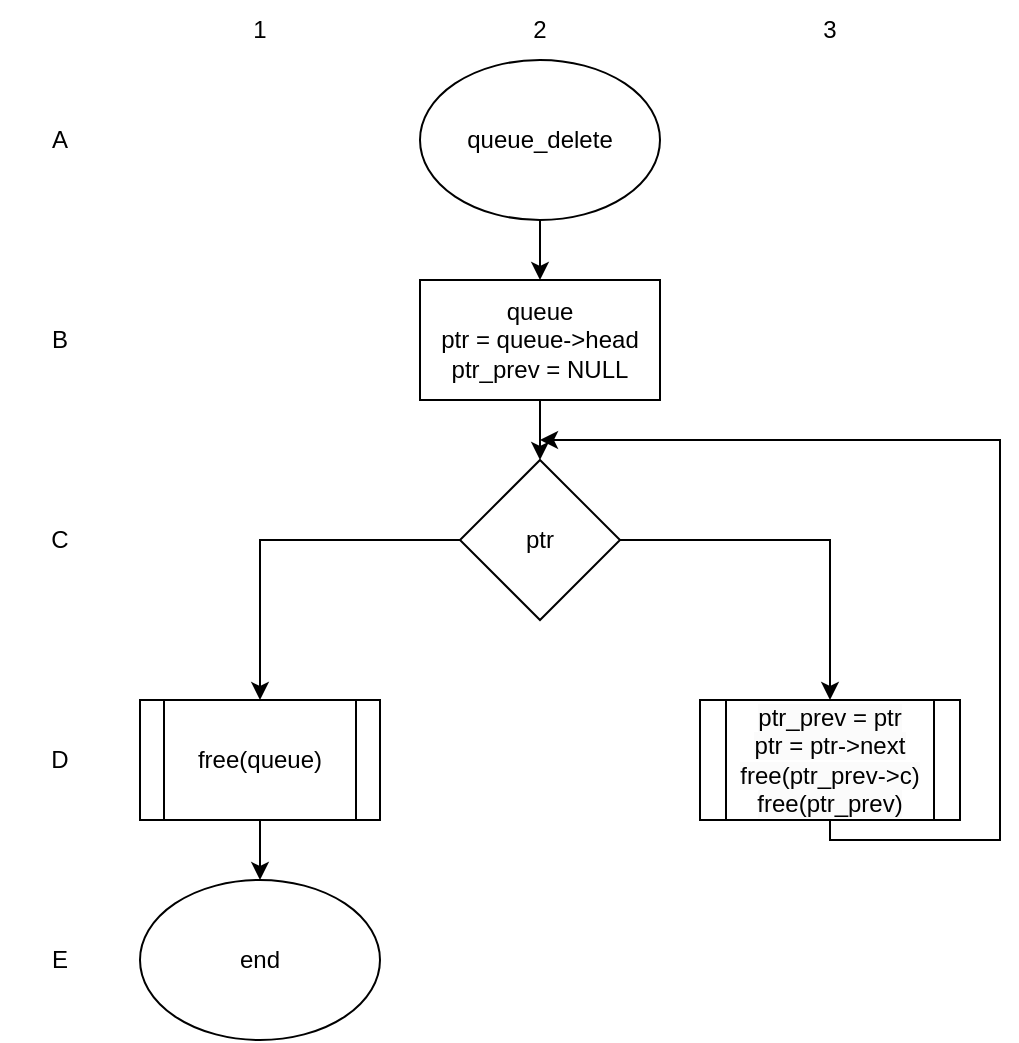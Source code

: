 <mxfile version="22.1.11" type="device">
  <diagram name="Страница — 1" id="7LA30Mwv-1S3dVB_U_Qv">
    <mxGraphModel dx="1692" dy="883" grid="1" gridSize="10" guides="1" tooltips="1" connect="1" arrows="1" fold="1" page="1" pageScale="1" pageWidth="827" pageHeight="1169" math="0" shadow="0">
      <root>
        <mxCell id="0" />
        <mxCell id="1" parent="0" />
        <mxCell id="I2OWTxizsbqe0-VU5tQA-10" style="edgeStyle=orthogonalEdgeStyle;rounded=0;orthogonalLoop=1;jettySize=auto;html=1;entryX=0.5;entryY=0;entryDx=0;entryDy=0;" edge="1" parent="1" source="I2OWTxizsbqe0-VU5tQA-1" target="I2OWTxizsbqe0-VU5tQA-2">
          <mxGeometry relative="1" as="geometry" />
        </mxCell>
        <mxCell id="I2OWTxizsbqe0-VU5tQA-1" value="queue_delete" style="ellipse;whiteSpace=wrap;html=1;" vertex="1" parent="1">
          <mxGeometry x="340" y="40" width="120" height="80" as="geometry" />
        </mxCell>
        <mxCell id="I2OWTxizsbqe0-VU5tQA-9" style="edgeStyle=orthogonalEdgeStyle;rounded=0;orthogonalLoop=1;jettySize=auto;html=1;entryX=0.5;entryY=0;entryDx=0;entryDy=0;" edge="1" parent="1" source="I2OWTxizsbqe0-VU5tQA-2" target="I2OWTxizsbqe0-VU5tQA-3">
          <mxGeometry relative="1" as="geometry" />
        </mxCell>
        <mxCell id="I2OWTxizsbqe0-VU5tQA-2" value="queue&lt;br&gt;ptr = queue-&amp;gt;head&lt;br&gt;ptr_prev = NULL" style="rounded=0;whiteSpace=wrap;html=1;" vertex="1" parent="1">
          <mxGeometry x="340" y="150" width="120" height="60" as="geometry" />
        </mxCell>
        <mxCell id="I2OWTxizsbqe0-VU5tQA-7" style="edgeStyle=orthogonalEdgeStyle;rounded=0;orthogonalLoop=1;jettySize=auto;html=1;entryX=0.5;entryY=0;entryDx=0;entryDy=0;" edge="1" parent="1" source="I2OWTxizsbqe0-VU5tQA-3" target="I2OWTxizsbqe0-VU5tQA-6">
          <mxGeometry relative="1" as="geometry" />
        </mxCell>
        <mxCell id="I2OWTxizsbqe0-VU5tQA-13" style="edgeStyle=orthogonalEdgeStyle;rounded=0;orthogonalLoop=1;jettySize=auto;html=1;" edge="1" parent="1" source="I2OWTxizsbqe0-VU5tQA-3" target="I2OWTxizsbqe0-VU5tQA-12">
          <mxGeometry relative="1" as="geometry" />
        </mxCell>
        <mxCell id="I2OWTxizsbqe0-VU5tQA-3" value="ptr" style="rhombus;whiteSpace=wrap;html=1;" vertex="1" parent="1">
          <mxGeometry x="360" y="240" width="80" height="80" as="geometry" />
        </mxCell>
        <mxCell id="I2OWTxizsbqe0-VU5tQA-18" style="edgeStyle=orthogonalEdgeStyle;rounded=0;orthogonalLoop=1;jettySize=auto;html=1;" edge="1" parent="1" source="I2OWTxizsbqe0-VU5tQA-6">
          <mxGeometry relative="1" as="geometry">
            <mxPoint x="400" y="230" as="targetPoint" />
            <Array as="points">
              <mxPoint x="545" y="430" />
              <mxPoint x="630" y="430" />
              <mxPoint x="630" y="230" />
            </Array>
          </mxGeometry>
        </mxCell>
        <mxCell id="I2OWTxizsbqe0-VU5tQA-6" value="&lt;span style=&quot;color: rgb(0, 0, 0); font-family: Helvetica; font-size: 12px; font-style: normal; font-variant-ligatures: normal; font-variant-caps: normal; font-weight: 400; letter-spacing: normal; orphans: 2; text-align: center; text-indent: 0px; text-transform: none; widows: 2; word-spacing: 0px; -webkit-text-stroke-width: 0px; background-color: rgb(251, 251, 251); text-decoration-thickness: initial; text-decoration-style: initial; text-decoration-color: initial; float: none; display: inline !important;&quot;&gt;ptr_prev = ptr&lt;/span&gt;&lt;br style=&quot;border-color: var(--border-color); color: rgb(0, 0, 0); font-family: Helvetica; font-size: 12px; font-style: normal; font-variant-ligatures: normal; font-variant-caps: normal; font-weight: 400; letter-spacing: normal; orphans: 2; text-align: center; text-indent: 0px; text-transform: none; widows: 2; word-spacing: 0px; -webkit-text-stroke-width: 0px; background-color: rgb(251, 251, 251); text-decoration-thickness: initial; text-decoration-style: initial; text-decoration-color: initial;&quot;&gt;&lt;span style=&quot;color: rgb(0, 0, 0); font-family: Helvetica; font-size: 12px; font-style: normal; font-variant-ligatures: normal; font-variant-caps: normal; font-weight: 400; letter-spacing: normal; orphans: 2; text-align: center; text-indent: 0px; text-transform: none; widows: 2; word-spacing: 0px; -webkit-text-stroke-width: 0px; background-color: rgb(251, 251, 251); text-decoration-thickness: initial; text-decoration-style: initial; text-decoration-color: initial; float: none; display: inline !important;&quot;&gt;ptr = ptr-&amp;gt;next&lt;br&gt;free(ptr_prev-&amp;gt;c)&lt;br&gt;free(ptr_prev)&lt;br&gt;&lt;/span&gt;" style="shape=process;whiteSpace=wrap;html=1;backgroundOutline=1;" vertex="1" parent="1">
          <mxGeometry x="480" y="360" width="130" height="60" as="geometry" />
        </mxCell>
        <mxCell id="I2OWTxizsbqe0-VU5tQA-15" style="edgeStyle=orthogonalEdgeStyle;rounded=0;orthogonalLoop=1;jettySize=auto;html=1;entryX=0.5;entryY=0;entryDx=0;entryDy=0;" edge="1" parent="1" source="I2OWTxizsbqe0-VU5tQA-12" target="I2OWTxizsbqe0-VU5tQA-14">
          <mxGeometry relative="1" as="geometry" />
        </mxCell>
        <mxCell id="I2OWTxizsbqe0-VU5tQA-12" value="free(queue)" style="shape=process;whiteSpace=wrap;html=1;backgroundOutline=1;" vertex="1" parent="1">
          <mxGeometry x="200" y="360" width="120" height="60" as="geometry" />
        </mxCell>
        <mxCell id="I2OWTxizsbqe0-VU5tQA-14" value="end" style="ellipse;whiteSpace=wrap;html=1;" vertex="1" parent="1">
          <mxGeometry x="200" y="450" width="120" height="80" as="geometry" />
        </mxCell>
        <mxCell id="I2OWTxizsbqe0-VU5tQA-20" value="1" style="text;html=1;strokeColor=none;fillColor=none;align=center;verticalAlign=middle;whiteSpace=wrap;rounded=0;" vertex="1" parent="1">
          <mxGeometry x="230" y="10" width="60" height="30" as="geometry" />
        </mxCell>
        <mxCell id="I2OWTxizsbqe0-VU5tQA-21" value="2" style="text;html=1;strokeColor=none;fillColor=none;align=center;verticalAlign=middle;whiteSpace=wrap;rounded=0;" vertex="1" parent="1">
          <mxGeometry x="370" y="10" width="60" height="30" as="geometry" />
        </mxCell>
        <mxCell id="I2OWTxizsbqe0-VU5tQA-22" value="3" style="text;html=1;strokeColor=none;fillColor=none;align=center;verticalAlign=middle;whiteSpace=wrap;rounded=0;" vertex="1" parent="1">
          <mxGeometry x="515" y="10" width="60" height="30" as="geometry" />
        </mxCell>
        <mxCell id="I2OWTxizsbqe0-VU5tQA-23" value="A" style="text;html=1;strokeColor=none;fillColor=none;align=center;verticalAlign=middle;whiteSpace=wrap;rounded=0;" vertex="1" parent="1">
          <mxGeometry x="130" y="65" width="60" height="30" as="geometry" />
        </mxCell>
        <mxCell id="I2OWTxizsbqe0-VU5tQA-24" value="B" style="text;html=1;strokeColor=none;fillColor=none;align=center;verticalAlign=middle;whiteSpace=wrap;rounded=0;" vertex="1" parent="1">
          <mxGeometry x="130" y="165" width="60" height="30" as="geometry" />
        </mxCell>
        <mxCell id="I2OWTxizsbqe0-VU5tQA-25" value="C" style="text;html=1;strokeColor=none;fillColor=none;align=center;verticalAlign=middle;whiteSpace=wrap;rounded=0;" vertex="1" parent="1">
          <mxGeometry x="130" y="265" width="60" height="30" as="geometry" />
        </mxCell>
        <mxCell id="I2OWTxizsbqe0-VU5tQA-26" value="D" style="text;html=1;strokeColor=none;fillColor=none;align=center;verticalAlign=middle;whiteSpace=wrap;rounded=0;" vertex="1" parent="1">
          <mxGeometry x="130" y="375" width="60" height="30" as="geometry" />
        </mxCell>
        <mxCell id="I2OWTxizsbqe0-VU5tQA-27" value="E" style="text;html=1;strokeColor=none;fillColor=none;align=center;verticalAlign=middle;whiteSpace=wrap;rounded=0;" vertex="1" parent="1">
          <mxGeometry x="130" y="475" width="60" height="30" as="geometry" />
        </mxCell>
      </root>
    </mxGraphModel>
  </diagram>
</mxfile>
